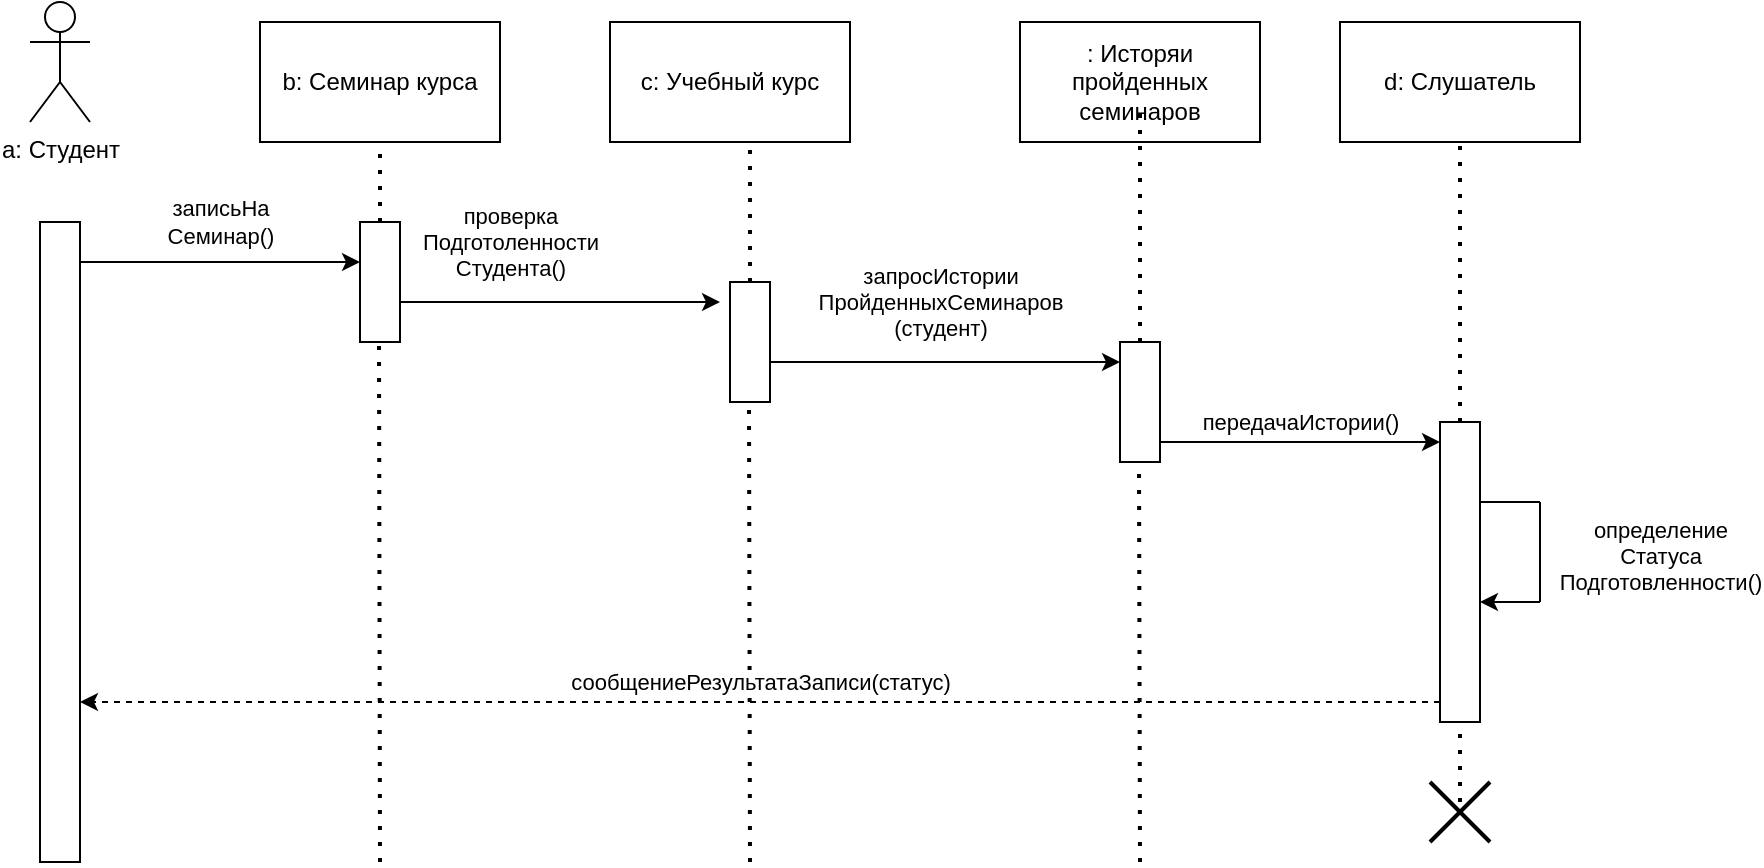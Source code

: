 <mxfile version="26.1.1">
  <diagram name="Страница — 1" id="a5tUvt1XvTLQ7L5p7zor">
    <mxGraphModel dx="1506" dy="965" grid="1" gridSize="10" guides="1" tooltips="1" connect="1" arrows="1" fold="1" page="1" pageScale="1" pageWidth="1100" pageHeight="850" math="0" shadow="0">
      <root>
        <mxCell id="0" />
        <mxCell id="1" parent="0" />
        <mxCell id="U9G6YFBfTQ0hr4K_XcKl-1" value="" style="rounded=0;whiteSpace=wrap;html=1;" parent="1" vertex="1">
          <mxGeometry x="90" y="270" width="20" height="320" as="geometry" />
        </mxCell>
        <mxCell id="U9G6YFBfTQ0hr4K_XcKl-2" value="" style="rounded=0;whiteSpace=wrap;html=1;" parent="1" vertex="1">
          <mxGeometry x="435" y="300" width="20" height="60" as="geometry" />
        </mxCell>
        <mxCell id="U9G6YFBfTQ0hr4K_XcKl-3" value="d: Слушатель" style="rounded=0;whiteSpace=wrap;html=1;" parent="1" vertex="1">
          <mxGeometry x="740" y="170" width="120" height="60" as="geometry" />
        </mxCell>
        <mxCell id="U9G6YFBfTQ0hr4K_XcKl-4" value=": Исторяи пройденных семинаров" style="rounded=0;whiteSpace=wrap;html=1;" parent="1" vertex="1">
          <mxGeometry x="580" y="170" width="120" height="60" as="geometry" />
        </mxCell>
        <mxCell id="U9G6YFBfTQ0hr4K_XcKl-5" value="c: Учебный курс" style="rounded=0;whiteSpace=wrap;html=1;" parent="1" vertex="1">
          <mxGeometry x="375" y="170" width="120" height="60" as="geometry" />
        </mxCell>
        <mxCell id="U9G6YFBfTQ0hr4K_XcKl-6" value="b: Семинар курса" style="rounded=0;whiteSpace=wrap;html=1;" parent="1" vertex="1">
          <mxGeometry x="200" y="170" width="120" height="60" as="geometry" />
        </mxCell>
        <mxCell id="U9G6YFBfTQ0hr4K_XcKl-8" value="" style="rounded=0;whiteSpace=wrap;html=1;" parent="1" vertex="1">
          <mxGeometry x="630" y="330" width="20" height="60" as="geometry" />
        </mxCell>
        <mxCell id="U9G6YFBfTQ0hr4K_XcKl-9" value="" style="rounded=0;whiteSpace=wrap;html=1;" parent="1" vertex="1">
          <mxGeometry x="790" y="370" width="20" height="150" as="geometry" />
        </mxCell>
        <mxCell id="U9G6YFBfTQ0hr4K_XcKl-10" value="" style="rounded=0;whiteSpace=wrap;html=1;" parent="1" vertex="1">
          <mxGeometry x="250" y="270" width="20" height="60" as="geometry" />
        </mxCell>
        <mxCell id="U9G6YFBfTQ0hr4K_XcKl-21" value="" style="endArrow=classic;html=1;rounded=0;" parent="1" edge="1">
          <mxGeometry relative="1" as="geometry">
            <mxPoint x="110" y="290" as="sourcePoint" />
            <mxPoint x="250" y="290" as="targetPoint" />
          </mxGeometry>
        </mxCell>
        <mxCell id="U9G6YFBfTQ0hr4K_XcKl-22" value="&lt;div&gt;записьНа&lt;/div&gt;&lt;div&gt;Семинар()&lt;/div&gt;" style="edgeLabel;resizable=0;html=1;;align=center;verticalAlign=middle;" parent="U9G6YFBfTQ0hr4K_XcKl-21" connectable="0" vertex="1">
          <mxGeometry relative="1" as="geometry">
            <mxPoint y="-20" as="offset" />
          </mxGeometry>
        </mxCell>
        <mxCell id="U9G6YFBfTQ0hr4K_XcKl-23" value="" style="endArrow=none;dashed=1;html=1;dashPattern=1 3;strokeWidth=2;rounded=0;entryX=0.5;entryY=1;entryDx=0;entryDy=0;" parent="1" source="U9G6YFBfTQ0hr4K_XcKl-10" target="U9G6YFBfTQ0hr4K_XcKl-6" edge="1">
          <mxGeometry width="50" height="50" relative="1" as="geometry">
            <mxPoint x="180" y="540" as="sourcePoint" />
            <mxPoint x="230" y="490" as="targetPoint" />
          </mxGeometry>
        </mxCell>
        <mxCell id="U9G6YFBfTQ0hr4K_XcKl-24" value="" style="endArrow=none;dashed=1;html=1;dashPattern=1 3;strokeWidth=2;rounded=0;entryX=0.5;entryY=1;entryDx=0;entryDy=0;exitX=0.5;exitY=0;exitDx=0;exitDy=0;" parent="1" source="U9G6YFBfTQ0hr4K_XcKl-9" target="U9G6YFBfTQ0hr4K_XcKl-3" edge="1">
          <mxGeometry width="50" height="50" relative="1" as="geometry">
            <mxPoint x="140" y="540" as="sourcePoint" />
            <mxPoint x="190" y="490" as="targetPoint" />
          </mxGeometry>
        </mxCell>
        <mxCell id="U9G6YFBfTQ0hr4K_XcKl-25" value="" style="endArrow=none;dashed=1;html=1;dashPattern=1 3;strokeWidth=2;rounded=0;exitX=0.5;exitY=0;exitDx=0;exitDy=0;" parent="1" source="U9G6YFBfTQ0hr4K_XcKl-8" edge="1">
          <mxGeometry width="50" height="50" relative="1" as="geometry">
            <mxPoint x="640" y="300" as="sourcePoint" />
            <mxPoint x="640" y="210" as="targetPoint" />
          </mxGeometry>
        </mxCell>
        <mxCell id="U9G6YFBfTQ0hr4K_XcKl-26" value="" style="endArrow=none;dashed=1;html=1;dashPattern=1 3;strokeWidth=2;rounded=0;exitX=0.5;exitY=0;exitDx=0;exitDy=0;" parent="1" source="U9G6YFBfTQ0hr4K_XcKl-2" edge="1">
          <mxGeometry width="50" height="50" relative="1" as="geometry">
            <mxPoint x="395" y="280" as="sourcePoint" />
            <mxPoint x="445" y="230" as="targetPoint" />
          </mxGeometry>
        </mxCell>
        <mxCell id="U9G6YFBfTQ0hr4K_XcKl-27" value="" style="endArrow=classic;html=1;rounded=0;" parent="1" edge="1">
          <mxGeometry relative="1" as="geometry">
            <mxPoint x="270" y="310" as="sourcePoint" />
            <mxPoint x="430" y="310" as="targetPoint" />
          </mxGeometry>
        </mxCell>
        <mxCell id="U9G6YFBfTQ0hr4K_XcKl-28" value="&lt;div&gt;проверка&lt;/div&gt;&lt;div&gt;Подготоленности&lt;/div&gt;&lt;div&gt;Студента()&lt;/div&gt;" style="edgeLabel;resizable=0;html=1;;align=center;verticalAlign=middle;" parent="U9G6YFBfTQ0hr4K_XcKl-27" connectable="0" vertex="1">
          <mxGeometry relative="1" as="geometry">
            <mxPoint x="-25" y="-30" as="offset" />
          </mxGeometry>
        </mxCell>
        <mxCell id="U9G6YFBfTQ0hr4K_XcKl-29" value="" style="endArrow=classic;html=1;rounded=0;" parent="1" edge="1">
          <mxGeometry relative="1" as="geometry">
            <mxPoint x="455" y="340" as="sourcePoint" />
            <mxPoint x="630" y="340" as="targetPoint" />
          </mxGeometry>
        </mxCell>
        <mxCell id="U9G6YFBfTQ0hr4K_XcKl-30" value="&lt;div&gt;запросИстории&lt;/div&gt;&lt;div&gt;ПройденныхСеминаров&lt;/div&gt;&lt;div&gt;(студент)&lt;/div&gt;" style="edgeLabel;resizable=0;html=1;;align=center;verticalAlign=middle;" parent="U9G6YFBfTQ0hr4K_XcKl-29" connectable="0" vertex="1">
          <mxGeometry relative="1" as="geometry">
            <mxPoint x="-3" y="-30" as="offset" />
          </mxGeometry>
        </mxCell>
        <mxCell id="U9G6YFBfTQ0hr4K_XcKl-32" value="" style="endArrow=classic;html=1;rounded=0;" parent="1" edge="1">
          <mxGeometry relative="1" as="geometry">
            <mxPoint x="650" y="380" as="sourcePoint" />
            <mxPoint x="790" y="380" as="targetPoint" />
          </mxGeometry>
        </mxCell>
        <mxCell id="U9G6YFBfTQ0hr4K_XcKl-33" value="передачаИстории()" style="edgeLabel;resizable=0;html=1;;align=center;verticalAlign=middle;" parent="U9G6YFBfTQ0hr4K_XcKl-32" connectable="0" vertex="1">
          <mxGeometry relative="1" as="geometry">
            <mxPoint y="-10" as="offset" />
          </mxGeometry>
        </mxCell>
        <mxCell id="U9G6YFBfTQ0hr4K_XcKl-34" value="" style="endArrow=none;html=1;rounded=0;" parent="1" edge="1">
          <mxGeometry width="50" height="50" relative="1" as="geometry">
            <mxPoint x="810" y="410" as="sourcePoint" />
            <mxPoint x="840" y="410" as="targetPoint" />
          </mxGeometry>
        </mxCell>
        <mxCell id="U9G6YFBfTQ0hr4K_XcKl-35" value="" style="endArrow=none;html=1;rounded=0;" parent="1" edge="1">
          <mxGeometry width="50" height="50" relative="1" as="geometry">
            <mxPoint x="840" y="460" as="sourcePoint" />
            <mxPoint x="840" y="410" as="targetPoint" />
          </mxGeometry>
        </mxCell>
        <mxCell id="U9G6YFBfTQ0hr4K_XcKl-37" value="&lt;div&gt;определение&lt;/div&gt;&lt;div&gt;Статуса&lt;/div&gt;&lt;div&gt;Подготовленности()&lt;/div&gt;" style="edgeLabel;html=1;align=center;verticalAlign=middle;resizable=0;points=[];" parent="U9G6YFBfTQ0hr4K_XcKl-35" vertex="1" connectable="0">
          <mxGeometry x="-0.08" y="1" relative="1" as="geometry">
            <mxPoint x="61" as="offset" />
          </mxGeometry>
        </mxCell>
        <mxCell id="U9G6YFBfTQ0hr4K_XcKl-36" value="" style="endArrow=classic;html=1;rounded=0;" parent="1" edge="1">
          <mxGeometry width="50" height="50" relative="1" as="geometry">
            <mxPoint x="840" y="460" as="sourcePoint" />
            <mxPoint x="810" y="460" as="targetPoint" />
          </mxGeometry>
        </mxCell>
        <mxCell id="U9G6YFBfTQ0hr4K_XcKl-38" value="" style="endArrow=none;dashed=1;html=1;dashPattern=1 3;strokeWidth=2;rounded=0;" parent="1" edge="1">
          <mxGeometry width="50" height="50" relative="1" as="geometry">
            <mxPoint x="800" y="560" as="sourcePoint" />
            <mxPoint x="800" y="520" as="targetPoint" />
          </mxGeometry>
        </mxCell>
        <mxCell id="U9G6YFBfTQ0hr4K_XcKl-39" value="" style="endArrow=none;html=1;rounded=0;strokeWidth=2;" parent="1" edge="1">
          <mxGeometry width="50" height="50" relative="1" as="geometry">
            <mxPoint x="785" y="580" as="sourcePoint" />
            <mxPoint x="815" y="550" as="targetPoint" />
          </mxGeometry>
        </mxCell>
        <mxCell id="U9G6YFBfTQ0hr4K_XcKl-40" value="" style="endArrow=none;html=1;rounded=0;strokeWidth=2;" parent="1" edge="1">
          <mxGeometry width="50" height="50" relative="1" as="geometry">
            <mxPoint x="815" y="580" as="sourcePoint" />
            <mxPoint x="785" y="550" as="targetPoint" />
          </mxGeometry>
        </mxCell>
        <mxCell id="U9G6YFBfTQ0hr4K_XcKl-41" value="" style="endArrow=none;dashed=1;html=1;dashPattern=1 3;strokeWidth=2;rounded=0;" parent="1" edge="1">
          <mxGeometry width="50" height="50" relative="1" as="geometry">
            <mxPoint x="260" y="590" as="sourcePoint" />
            <mxPoint x="259.5" y="330" as="targetPoint" />
          </mxGeometry>
        </mxCell>
        <mxCell id="U9G6YFBfTQ0hr4K_XcKl-42" value="" style="endArrow=none;dashed=1;html=1;dashPattern=1 3;strokeWidth=2;rounded=0;" parent="1" edge="1">
          <mxGeometry width="50" height="50" relative="1" as="geometry">
            <mxPoint x="445" y="590" as="sourcePoint" />
            <mxPoint x="444.5" y="360" as="targetPoint" />
          </mxGeometry>
        </mxCell>
        <mxCell id="U9G6YFBfTQ0hr4K_XcKl-43" value="" style="endArrow=none;dashed=1;html=1;dashPattern=1 3;strokeWidth=2;rounded=0;" parent="1" edge="1">
          <mxGeometry width="50" height="50" relative="1" as="geometry">
            <mxPoint x="640" y="590" as="sourcePoint" />
            <mxPoint x="639.5" y="390" as="targetPoint" />
          </mxGeometry>
        </mxCell>
        <mxCell id="U9G6YFBfTQ0hr4K_XcKl-45" value="" style="endArrow=classic;html=1;rounded=0;dashed=1;" parent="1" edge="1">
          <mxGeometry relative="1" as="geometry">
            <mxPoint x="790" y="510" as="sourcePoint" />
            <mxPoint x="110" y="510" as="targetPoint" />
          </mxGeometry>
        </mxCell>
        <mxCell id="U9G6YFBfTQ0hr4K_XcKl-46" value="сообщениеРезультатаЗаписи(статус)" style="edgeLabel;resizable=0;html=1;;align=center;verticalAlign=middle;" parent="U9G6YFBfTQ0hr4K_XcKl-45" connectable="0" vertex="1">
          <mxGeometry relative="1" as="geometry">
            <mxPoint y="-10" as="offset" />
          </mxGeometry>
        </mxCell>
        <mxCell id="U9G6YFBfTQ0hr4K_XcKl-48" value="a: Студент" style="shape=umlActor;verticalLabelPosition=bottom;verticalAlign=top;html=1;outlineConnect=0;" parent="1" vertex="1">
          <mxGeometry x="85" y="160" width="30" height="60" as="geometry" />
        </mxCell>
      </root>
    </mxGraphModel>
  </diagram>
</mxfile>

